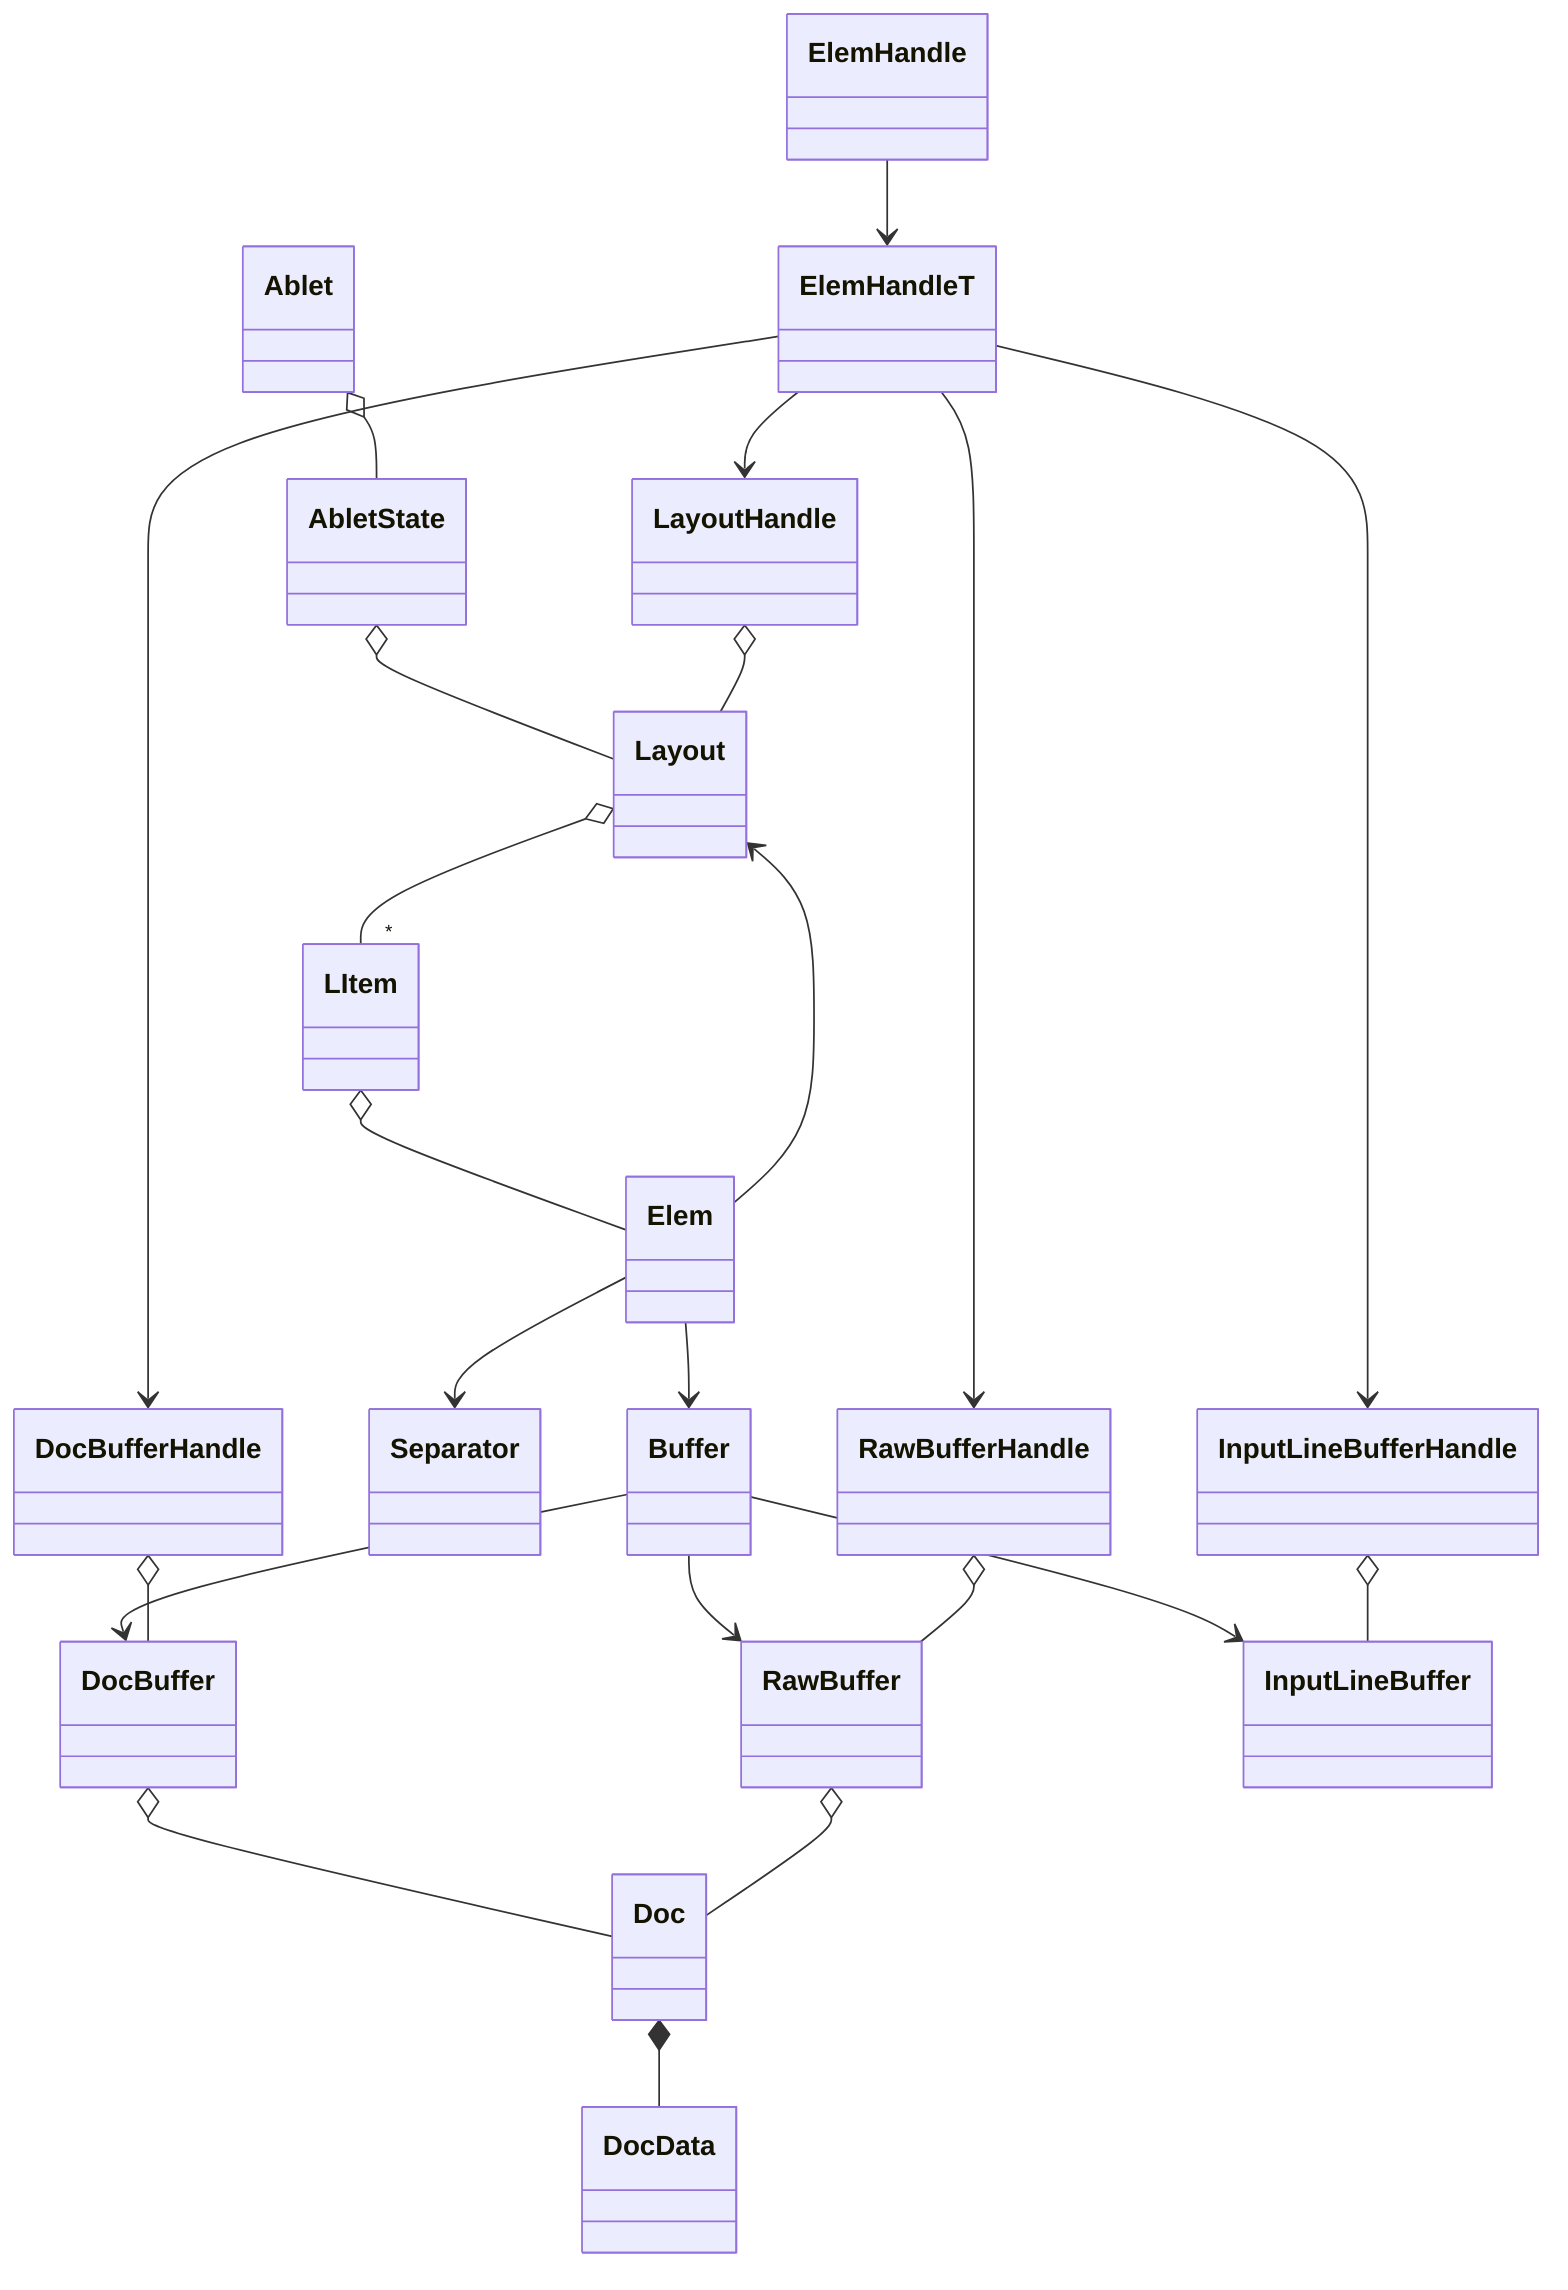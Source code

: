 classDiagram
    class Ablet
    class AbletState
    class Layout
    class LItem
    class Elem
    class ElemHandleT
    class Layout
    class Buffer
    class Separator
    class ElemHandle
    class ElemHandleT
    class DocBuffer
    class RawBuffer
    class InputLineBuffer
    class Doc
    class DocData
    class Separator

    Ablet o-- AbletState
    AbletState o-- Layout
    Layout o-- "*" LItem
    LItem o-- Elem
    Elem --> Layout
    Elem --> Buffer
    Elem --> Separator
    Buffer --> DocBuffer
    Buffer --> RawBuffer
    Buffer --> InputLineBuffer

    DocBuffer o-- Doc
    RawBuffer o-- Doc
    Doc *-- DocData

    ElemHandle --> ElemHandleT
    ElemHandleT --> LayoutHandle
    ElemHandleT --> DocBufferHandle
    ElemHandleT --> RawBufferHandle
    ElemHandleT --> InputLineBufferHandle

    LayoutHandle o-- Layout
    DocBufferHandle o-- DocBuffer
    RawBufferHandle o-- RawBuffer
    InputLineBufferHandle o-- InputLineBuffer